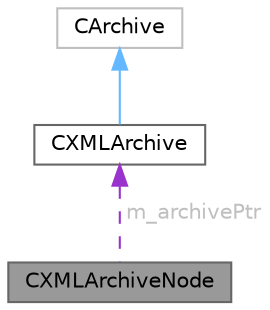 digraph "CXMLArchiveNode"
{
 // LATEX_PDF_SIZE
  bgcolor="transparent";
  edge [fontname=Helvetica,fontsize=10,labelfontname=Helvetica,labelfontsize=10];
  node [fontname=Helvetica,fontsize=10,shape=box,height=0.2,width=0.4];
  Node1 [id="Node000001",label="CXMLArchiveNode",height=0.2,width=0.4,color="gray40", fillcolor="grey60", style="filled", fontcolor="black",tooltip="Класс, представляющий XML-узел в CXMLArchive."];
  Node2 -> Node1 [id="edge1_Node000001_Node000002",dir="back",color="darkorchid3",style="dashed",tooltip=" ",label=" m_archivePtr",fontcolor="grey" ];
  Node2 [id="Node000002",label="CXMLArchive",height=0.2,width=0.4,color="gray40", fillcolor="white", style="filled",URL="$classCXMLArchive.html",tooltip="Класс, обрабатывающий архивацию и извлечение XML данных для сериализации и десериализации."];
  Node3 -> Node2 [id="edge2_Node000002_Node000003",dir="back",color="steelblue1",style="solid",tooltip=" "];
  Node3 [id="Node000003",label="CArchive",height=0.2,width=0.4,color="grey75", fillcolor="white", style="filled",tooltip=" "];
}
